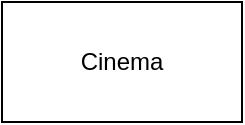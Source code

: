 <mxfile version="14.1.8" type="github">
  <diagram id="q5YtvXUmhZj4kL3F4GeH" name="Page-1">
    <mxGraphModel dx="788" dy="473" grid="1" gridSize="10" guides="1" tooltips="1" connect="1" arrows="1" fold="1" page="1" pageScale="1" pageWidth="827" pageHeight="1169" math="0" shadow="0">
      <root>
        <mxCell id="0" />
        <mxCell id="1" parent="0" />
        <mxCell id="yfnuyr-cLtOHxYWrwrcd-1" value="Cinema" style="rounded=0;whiteSpace=wrap;html=1;" vertex="1" parent="1">
          <mxGeometry x="130" y="50" width="120" height="60" as="geometry" />
        </mxCell>
      </root>
    </mxGraphModel>
  </diagram>
</mxfile>
